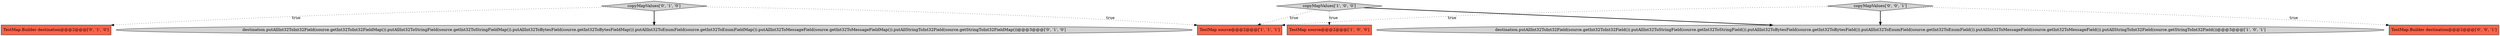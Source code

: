 digraph {
4 [style = filled, label = "TestMap.Builder destination@@@2@@@['0', '1', '0']", fillcolor = tomato, shape = box image = "AAA0AAABBB2BBB"];
6 [style = filled, label = "copyMapValues['0', '1', '0']", fillcolor = lightgray, shape = diamond image = "AAA0AAABBB2BBB"];
0 [style = filled, label = "TestMap source@@@2@@@['1', '0', '0']", fillcolor = tomato, shape = box image = "AAA0AAABBB1BBB"];
1 [style = filled, label = "TestMap source@@@2@@@['1', '1', '1']", fillcolor = tomato, shape = box image = "AAA0AAABBB1BBB"];
2 [style = filled, label = "copyMapValues['1', '0', '0']", fillcolor = lightgray, shape = diamond image = "AAA0AAABBB1BBB"];
8 [style = filled, label = "copyMapValues['0', '0', '1']", fillcolor = lightgray, shape = diamond image = "AAA0AAABBB3BBB"];
5 [style = filled, label = "destination.putAllInt32ToInt32Field(source.getInt32ToInt32FieldMap()).putAllInt32ToStringField(source.getInt32ToStringFieldMap()).putAllInt32ToBytesField(source.getInt32ToBytesFieldMap()).putAllInt32ToEnumField(source.getInt32ToEnumFieldMap()).putAllInt32ToMessageField(source.getInt32ToMessageFieldMap()).putAllStringToInt32Field(source.getStringToInt32FieldMap())@@@3@@@['0', '1', '0']", fillcolor = lightgray, shape = ellipse image = "AAA0AAABBB2BBB"];
3 [style = filled, label = "destination.putAllInt32ToInt32Field(source.getInt32ToInt32Field()).putAllInt32ToStringField(source.getInt32ToStringField()).putAllInt32ToBytesField(source.getInt32ToBytesField()).putAllInt32ToEnumField(source.getInt32ToEnumField()).putAllInt32ToMessageField(source.getInt32ToMessageField()).putAllStringToInt32Field(source.getStringToInt32Field())@@@3@@@['1', '0', '1']", fillcolor = lightgray, shape = ellipse image = "AAA0AAABBB1BBB"];
7 [style = filled, label = "TestMap.Builder destination@@@2@@@['0', '0', '1']", fillcolor = tomato, shape = box image = "AAA0AAABBB3BBB"];
8->1 [style = dotted, label="true"];
8->7 [style = dotted, label="true"];
6->5 [style = bold, label=""];
2->0 [style = dotted, label="true"];
6->4 [style = dotted, label="true"];
2->1 [style = dotted, label="true"];
2->3 [style = bold, label=""];
8->3 [style = bold, label=""];
6->1 [style = dotted, label="true"];
}
